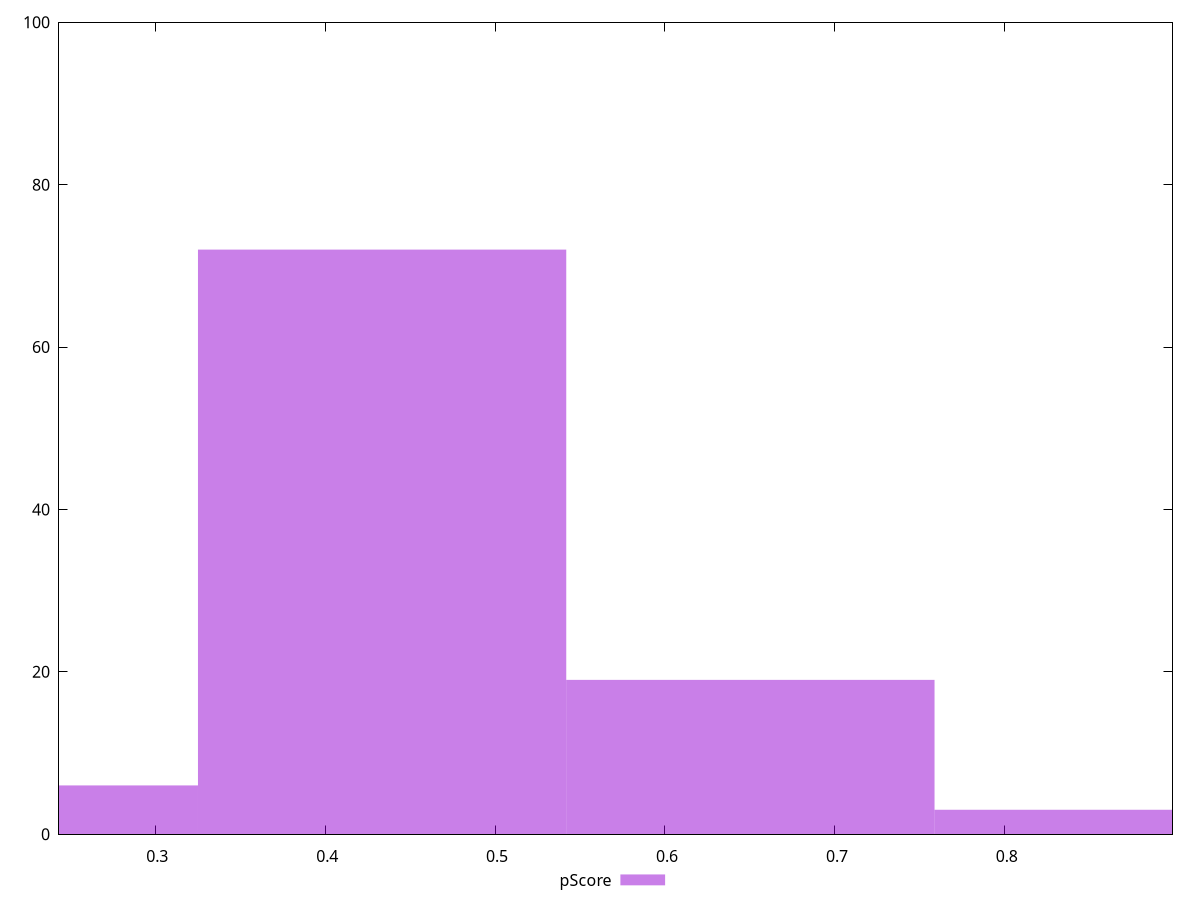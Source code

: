 reset

$pScore <<EOF
0.6502683662002241 19
0.8670244882669654 3
0.4335122441334827 72
0.21675612206674136 6
EOF

set key outside below
set boxwidth 0.21675612206674136
set xrange [0.24334213730888754:0.8987013101965218]
set yrange [0:100]
set trange [0:100]
set style fill transparent solid 0.5 noborder
set terminal svg size 640, 490 enhanced background rgb 'white'
set output "report/report_00029_2021-02-24T13-36-40.390Z/mainthread-work-breakdown/samples/music/pScore/histogram.svg"

plot $pScore title "pScore" with boxes

reset
